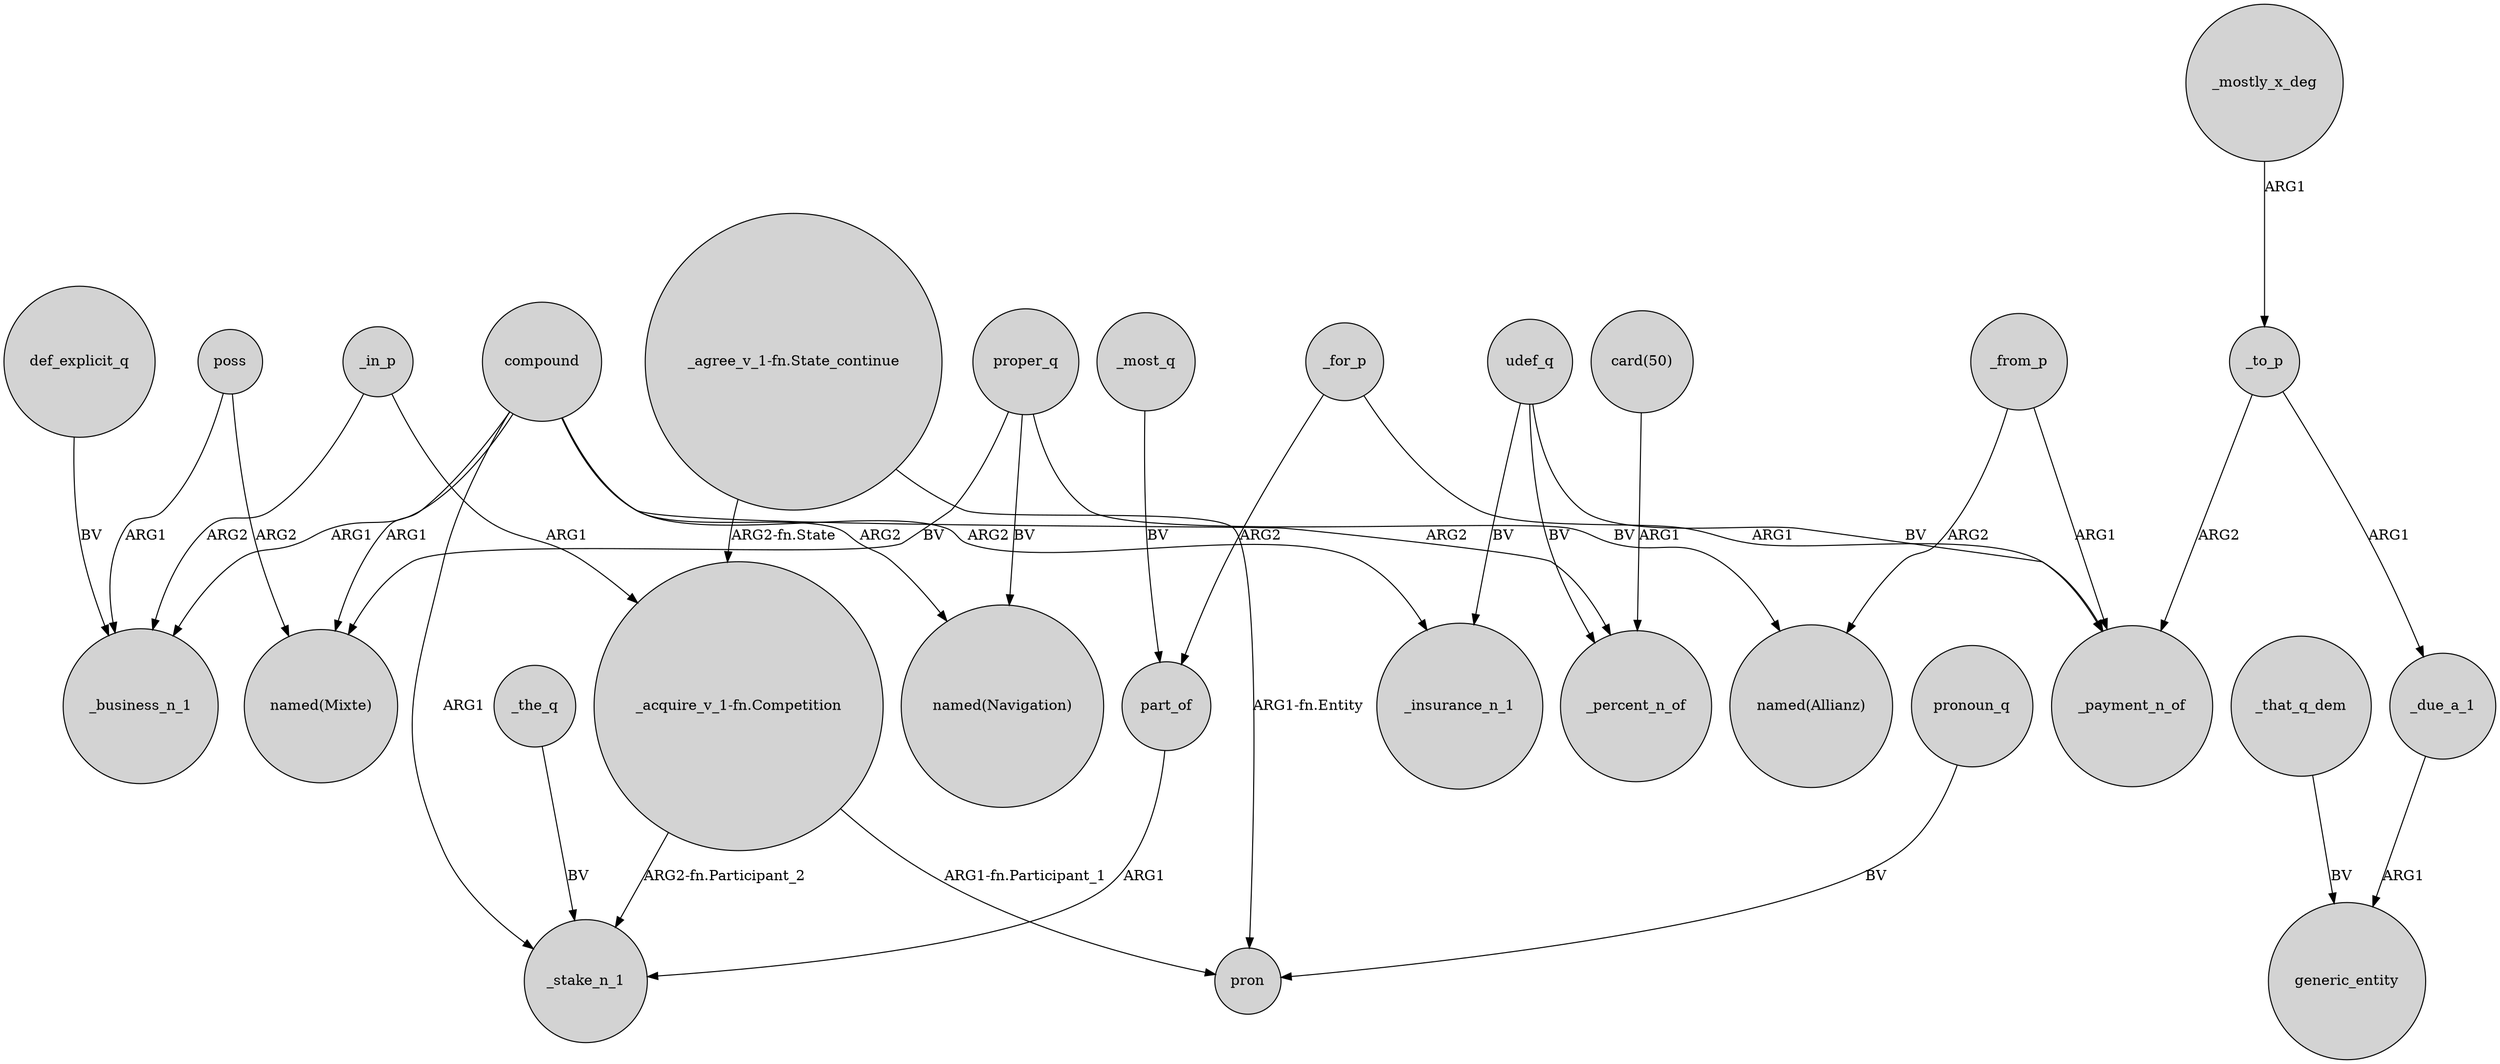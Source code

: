 digraph {
	node [shape=circle style=filled]
	def_explicit_q -> _business_n_1 [label=BV]
	part_of -> _stake_n_1 [label=ARG1]
	udef_q -> _insurance_n_1 [label=BV]
	poss -> _business_n_1 [label=ARG1]
	"_acquire_v_1-fn.Competition" -> pron [label="ARG1-fn.Participant_1"]
	_the_q -> _stake_n_1 [label=BV]
	_for_p -> part_of [label=ARG2]
	proper_q -> "named(Navigation)" [label=BV]
	compound -> "named(Navigation)" [label=ARG2]
	proper_q -> "named(Allianz)" [label=BV]
	_mostly_x_deg -> _to_p [label=ARG1]
	proper_q -> "named(Mixte)" [label=BV]
	_from_p -> "named(Allianz)" [label=ARG2]
	pronoun_q -> pron [label=BV]
	compound -> "named(Mixte)" [label=ARG1]
	_most_q -> part_of [label=BV]
	"_agree_v_1-fn.State_continue" -> "_acquire_v_1-fn.Competition" [label="ARG2-fn.State"]
	poss -> "named(Mixte)" [label=ARG2]
	_to_p -> _due_a_1 [label=ARG1]
	udef_q -> _percent_n_of [label=BV]
	compound -> _stake_n_1 [label=ARG1]
	_in_p -> "_acquire_v_1-fn.Competition" [label=ARG1]
	compound -> _percent_n_of [label=ARG2]
	_to_p -> _payment_n_of [label=ARG2]
	udef_q -> _payment_n_of [label=BV]
	compound -> _insurance_n_1 [label=ARG2]
	_in_p -> _business_n_1 [label=ARG2]
	"card(50)" -> _percent_n_of [label=ARG1]
	_for_p -> _payment_n_of [label=ARG1]
	"_agree_v_1-fn.State_continue" -> pron [label="ARG1-fn.Entity"]
	_from_p -> _payment_n_of [label=ARG1]
	compound -> _business_n_1 [label=ARG1]
	_that_q_dem -> generic_entity [label=BV]
	"_acquire_v_1-fn.Competition" -> _stake_n_1 [label="ARG2-fn.Participant_2"]
	_due_a_1 -> generic_entity [label=ARG1]
}

